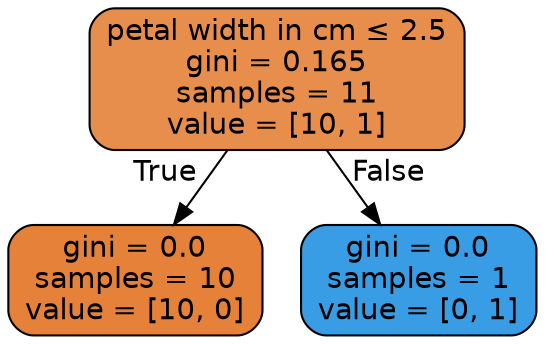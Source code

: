 digraph Tree {
node [shape=box, style="filled, rounded", color="black", fontname="helvetica"] ;
edge [fontname="helvetica"] ;
0 [label=<petal width in cm &le; 2.5<br/>gini = 0.165<br/>samples = 11<br/>value = [10, 1]>, fillcolor="#e88e4d"] ;
1 [label=<gini = 0.0<br/>samples = 10<br/>value = [10, 0]>, fillcolor="#e58139"] ;
0 -> 1 [labeldistance=2.5, labelangle=45, headlabel="True"] ;
2 [label=<gini = 0.0<br/>samples = 1<br/>value = [0, 1]>, fillcolor="#399de5"] ;
0 -> 2 [labeldistance=2.5, labelangle=-45, headlabel="False"] ;
}